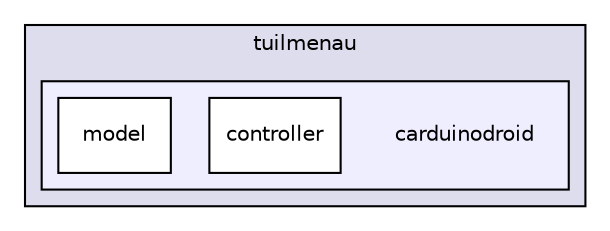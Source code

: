 digraph "src/swp/tuilmenau/carduinodroid" {
  compound=true
  node [ fontsize="10", fontname="Helvetica"];
  edge [ labelfontsize="10", labelfontname="Helvetica"];
  subgraph clusterdir_15a7b6649a3bcba43bb034b06d1ae2ed {
    graph [ bgcolor="#ddddee", pencolor="black", label="tuilmenau" fontname="Helvetica", fontsize="10", URL="dir_15a7b6649a3bcba43bb034b06d1ae2ed.html"]
  subgraph clusterdir_101b8102373a8be8446892817550711e {
    graph [ bgcolor="#eeeeff", pencolor="black", label="" URL="dir_101b8102373a8be8446892817550711e.html"];
    dir_101b8102373a8be8446892817550711e [shape=plaintext label="carduinodroid"];
    dir_325055e8cf18a4458003df6fa31545d1 [shape=box label="controller" color="black" fillcolor="white" style="filled" URL="dir_325055e8cf18a4458003df6fa31545d1.html"];
    dir_3af4b0ba82cb186449c51b945d0448d2 [shape=box label="model" color="black" fillcolor="white" style="filled" URL="dir_3af4b0ba82cb186449c51b945d0448d2.html"];
  }
  }
}
